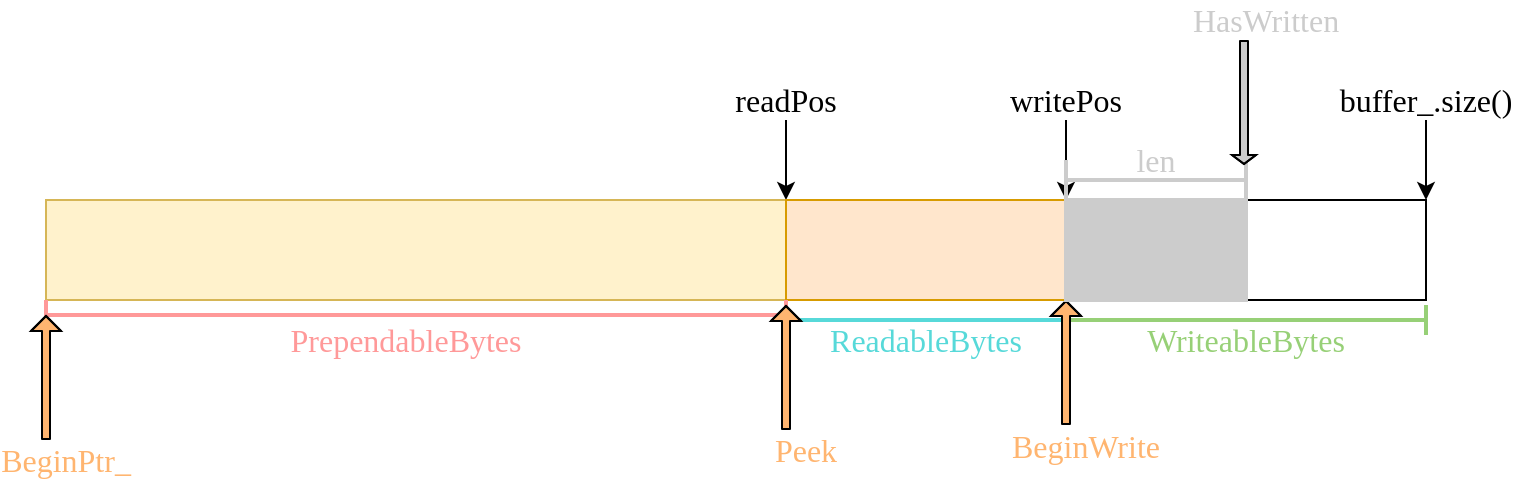 <mxfile version="13.7.9" type="device"><diagram id="v_6ljRjnTg0tdMasNx-k" name="第 1 页"><mxGraphModel dx="1106" dy="877" grid="1" gridSize="10" guides="1" tooltips="1" connect="1" arrows="1" fold="1" page="1" pageScale="1" pageWidth="3300" pageHeight="4681" math="0" shadow="0"><root><mxCell id="0"/><mxCell id="1" parent="0"/><mxCell id="rZw-hMTfrainL3MXekUF-3" value="" style="rounded=0;whiteSpace=wrap;html=1;fillColor=#fff2cc;strokeColor=#d6b656;" vertex="1" parent="1"><mxGeometry x="210" y="380" width="370" height="50" as="geometry"/></mxCell><mxCell id="rZw-hMTfrainL3MXekUF-4" value="" style="endArrow=classic;html=1;entryX=1;entryY=0;entryDx=0;entryDy=0;" edge="1" parent="1" target="rZw-hMTfrainL3MXekUF-3"><mxGeometry width="50" height="50" relative="1" as="geometry"><mxPoint x="580" y="340" as="sourcePoint"/><mxPoint x="600" y="320" as="targetPoint"/></mxGeometry></mxCell><mxCell id="rZw-hMTfrainL3MXekUF-5" value="&lt;font style=&quot;font-size: 16px&quot; face=&quot;Comic Sans MS&quot;&gt;readPos&lt;/font&gt;" style="text;html=1;strokeColor=none;fillColor=none;align=center;verticalAlign=middle;whiteSpace=wrap;rounded=0;" vertex="1" parent="1"><mxGeometry x="560" y="320" width="40" height="20" as="geometry"/></mxCell><mxCell id="rZw-hMTfrainL3MXekUF-6" value="" style="rounded=0;whiteSpace=wrap;html=1;fillColor=#ffe6cc;strokeColor=#d79b00;" vertex="1" parent="1"><mxGeometry x="580" y="380" width="140" height="50" as="geometry"/></mxCell><mxCell id="rZw-hMTfrainL3MXekUF-7" value="" style="endArrow=classic;html=1;entryX=1;entryY=0;entryDx=0;entryDy=0;" edge="1" parent="1"><mxGeometry width="50" height="50" relative="1" as="geometry"><mxPoint x="720" y="340" as="sourcePoint"/><mxPoint x="720" y="380" as="targetPoint"/></mxGeometry></mxCell><mxCell id="rZw-hMTfrainL3MXekUF-8" value="&lt;font style=&quot;font-size: 16px&quot; face=&quot;Comic Sans MS&quot;&gt;writePos&lt;/font&gt;" style="text;html=1;strokeColor=none;fillColor=none;align=center;verticalAlign=middle;whiteSpace=wrap;rounded=0;" vertex="1" parent="1"><mxGeometry x="700" y="320" width="40" height="20" as="geometry"/></mxCell><mxCell id="rZw-hMTfrainL3MXekUF-9" value="" style="rounded=0;whiteSpace=wrap;html=1;" vertex="1" parent="1"><mxGeometry x="720" y="380" width="180" height="50" as="geometry"/></mxCell><mxCell id="rZw-hMTfrainL3MXekUF-10" value="" style="endArrow=classic;html=1;entryX=1;entryY=0;entryDx=0;entryDy=0;" edge="1" parent="1"><mxGeometry width="50" height="50" relative="1" as="geometry"><mxPoint x="900" y="340" as="sourcePoint"/><mxPoint x="900" y="380" as="targetPoint"/></mxGeometry></mxCell><mxCell id="rZw-hMTfrainL3MXekUF-11" value="&lt;font style=&quot;font-size: 16px&quot; face=&quot;Comic Sans MS&quot;&gt;buffer_.size()&lt;/font&gt;" style="text;html=1;strokeColor=none;fillColor=none;align=center;verticalAlign=middle;whiteSpace=wrap;rounded=0;" vertex="1" parent="1"><mxGeometry x="880" y="320" width="40" height="20" as="geometry"/></mxCell><mxCell id="rZw-hMTfrainL3MXekUF-13" value="" style="shape=crossbar;whiteSpace=wrap;html=1;rounded=1;strokeWidth=2;strokeColor=#57D9D9;" vertex="1" parent="1"><mxGeometry x="580" y="430" width="140" height="20" as="geometry"/></mxCell><mxCell id="rZw-hMTfrainL3MXekUF-14" value="&lt;font style=&quot;font-size: 16px&quot; face=&quot;Comic Sans MS&quot; color=&quot;#57d9d9&quot;&gt;ReadableBytes&lt;/font&gt;" style="text;html=1;strokeColor=none;fillColor=none;align=center;verticalAlign=middle;whiteSpace=wrap;rounded=0;" vertex="1" parent="1"><mxGeometry x="630" y="440" width="40" height="20" as="geometry"/></mxCell><mxCell id="rZw-hMTfrainL3MXekUF-15" value="" style="shape=crossbar;whiteSpace=wrap;html=1;rounded=1;strokeWidth=2;strokeColor=#97D077;" vertex="1" parent="1"><mxGeometry x="720" y="432.5" width="180" height="15" as="geometry"/></mxCell><mxCell id="rZw-hMTfrainL3MXekUF-16" value="&lt;font style=&quot;font-size: 16px&quot; face=&quot;Comic Sans MS&quot; color=&quot;#97d077&quot;&gt;WriteableBytes&lt;/font&gt;" style="text;html=1;strokeColor=none;fillColor=none;align=center;verticalAlign=middle;whiteSpace=wrap;rounded=0;" vertex="1" parent="1"><mxGeometry x="790" y="440" width="40" height="20" as="geometry"/></mxCell><mxCell id="rZw-hMTfrainL3MXekUF-20" value="" style="shape=crossbar;whiteSpace=wrap;html=1;rounded=1;strokeWidth=2;strokeColor=#FF9999;" vertex="1" parent="1"><mxGeometry x="210" y="430" width="370" height="15" as="geometry"/></mxCell><mxCell id="rZw-hMTfrainL3MXekUF-21" value="&lt;font style=&quot;font-size: 16px&quot; face=&quot;Comic Sans MS&quot; color=&quot;#ff9999&quot;&gt;PrependableBytes&lt;/font&gt;" style="text;html=1;strokeColor=none;fillColor=none;align=center;verticalAlign=middle;whiteSpace=wrap;rounded=0;" vertex="1" parent="1"><mxGeometry x="370" y="440" width="40" height="20" as="geometry"/></mxCell><mxCell id="rZw-hMTfrainL3MXekUF-22" value="" style="shape=flexArrow;endArrow=classic;html=1;width=4;endSize=2.17;entryX=0;entryY=0.5;entryDx=0;entryDy=0;entryPerimeter=0;endWidth=10;fillColor=#FFB570;" edge="1" parent="1" target="rZw-hMTfrainL3MXekUF-20"><mxGeometry width="50" height="50" relative="1" as="geometry"><mxPoint x="210" y="500" as="sourcePoint"/><mxPoint x="250" y="480" as="targetPoint"/><Array as="points"><mxPoint x="210" y="470"/></Array></mxGeometry></mxCell><mxCell id="rZw-hMTfrainL3MXekUF-23" value="&lt;font style=&quot;font-size: 16px&quot; face=&quot;Comic Sans MS&quot; color=&quot;#ffb570&quot;&gt;BeginPtr_&lt;/font&gt;" style="text;html=1;strokeColor=none;fillColor=none;align=center;verticalAlign=middle;whiteSpace=wrap;rounded=0;" vertex="1" parent="1"><mxGeometry x="200" y="500" width="40" height="20" as="geometry"/></mxCell><mxCell id="rZw-hMTfrainL3MXekUF-24" value="" style="shape=flexArrow;endArrow=classic;html=1;width=4;endSize=2.17;entryX=0;entryY=0.5;entryDx=0;entryDy=0;entryPerimeter=0;endWidth=10;fillColor=#FFB570;" edge="1" parent="1"><mxGeometry width="50" height="50" relative="1" as="geometry"><mxPoint x="580" y="495" as="sourcePoint"/><mxPoint x="580" y="432.5" as="targetPoint"/><Array as="points"><mxPoint x="580" y="465"/></Array></mxGeometry></mxCell><mxCell id="rZw-hMTfrainL3MXekUF-25" value="&lt;font style=&quot;font-size: 16px&quot; face=&quot;Comic Sans MS&quot; color=&quot;#ffb570&quot;&gt;Peek&lt;/font&gt;" style="text;html=1;strokeColor=none;fillColor=none;align=center;verticalAlign=middle;whiteSpace=wrap;rounded=0;" vertex="1" parent="1"><mxGeometry x="570" y="495" width="40" height="20" as="geometry"/></mxCell><mxCell id="rZw-hMTfrainL3MXekUF-26" value="" style="shape=flexArrow;endArrow=classic;html=1;width=4;endSize=2.17;entryX=0;entryY=0.5;entryDx=0;entryDy=0;entryPerimeter=0;endWidth=10;fillColor=#FFB570;" edge="1" parent="1"><mxGeometry width="50" height="50" relative="1" as="geometry"><mxPoint x="720" y="492.5" as="sourcePoint"/><mxPoint x="720" y="430" as="targetPoint"/><Array as="points"><mxPoint x="720" y="462.5"/></Array></mxGeometry></mxCell><mxCell id="rZw-hMTfrainL3MXekUF-27" value="&lt;font style=&quot;font-size: 16px&quot; face=&quot;Comic Sans MS&quot; color=&quot;#ffb570&quot;&gt;BeginWrite&lt;/font&gt;" style="text;html=1;strokeColor=none;fillColor=none;align=center;verticalAlign=middle;whiteSpace=wrap;rounded=0;" vertex="1" parent="1"><mxGeometry x="710" y="492.5" width="40" height="20" as="geometry"/></mxCell><mxCell id="rZw-hMTfrainL3MXekUF-28" value="" style="rounded=0;whiteSpace=wrap;html=1;strokeWidth=2;strokeColor=#CCCCCC;fillColor=#CCCCCC;" vertex="1" parent="1"><mxGeometry x="720" y="380" width="90" height="50" as="geometry"/></mxCell><mxCell id="rZw-hMTfrainL3MXekUF-29" value="" style="shape=crossbar;whiteSpace=wrap;html=1;rounded=1;strokeWidth=2;fillColor=#CCCCCC;strokeColor=#CCCCCC;" vertex="1" parent="1"><mxGeometry x="720" y="360" width="90" height="20" as="geometry"/></mxCell><mxCell id="rZw-hMTfrainL3MXekUF-30" value="&lt;font style=&quot;font-size: 16px&quot; face=&quot;Comic Sans MS&quot; color=&quot;#cccccc&quot;&gt;len&lt;/font&gt;" style="text;html=1;strokeColor=none;fillColor=none;align=center;verticalAlign=middle;whiteSpace=wrap;rounded=0;" vertex="1" parent="1"><mxGeometry x="745" y="350" width="40" height="20" as="geometry"/></mxCell><mxCell id="rZw-hMTfrainL3MXekUF-34" value="&lt;font face=&quot;Comic Sans MS&quot; color=&quot;#cccccc&quot;&gt;&lt;span style=&quot;font-size: 16px&quot;&gt;HasWritten&lt;/span&gt;&lt;/font&gt;" style="text;html=1;strokeColor=none;fillColor=none;align=center;verticalAlign=middle;whiteSpace=wrap;rounded=0;" vertex="1" parent="1"><mxGeometry x="800" y="280" width="40" height="20" as="geometry"/></mxCell><mxCell id="rZw-hMTfrainL3MXekUF-37" value="" style="shape=flexArrow;endArrow=classic;html=1;width=4;endSize=1.17;entryX=0;entryY=0.5;entryDx=0;entryDy=0;entryPerimeter=0;endWidth=7;fillColor=#CCCCCC;" edge="1" parent="1"><mxGeometry width="50" height="50" relative="1" as="geometry"><mxPoint x="809" y="300" as="sourcePoint"/><mxPoint x="809" y="362.5" as="targetPoint"/><Array as="points"><mxPoint x="809" y="395"/></Array></mxGeometry></mxCell></root></mxGraphModel></diagram></mxfile>